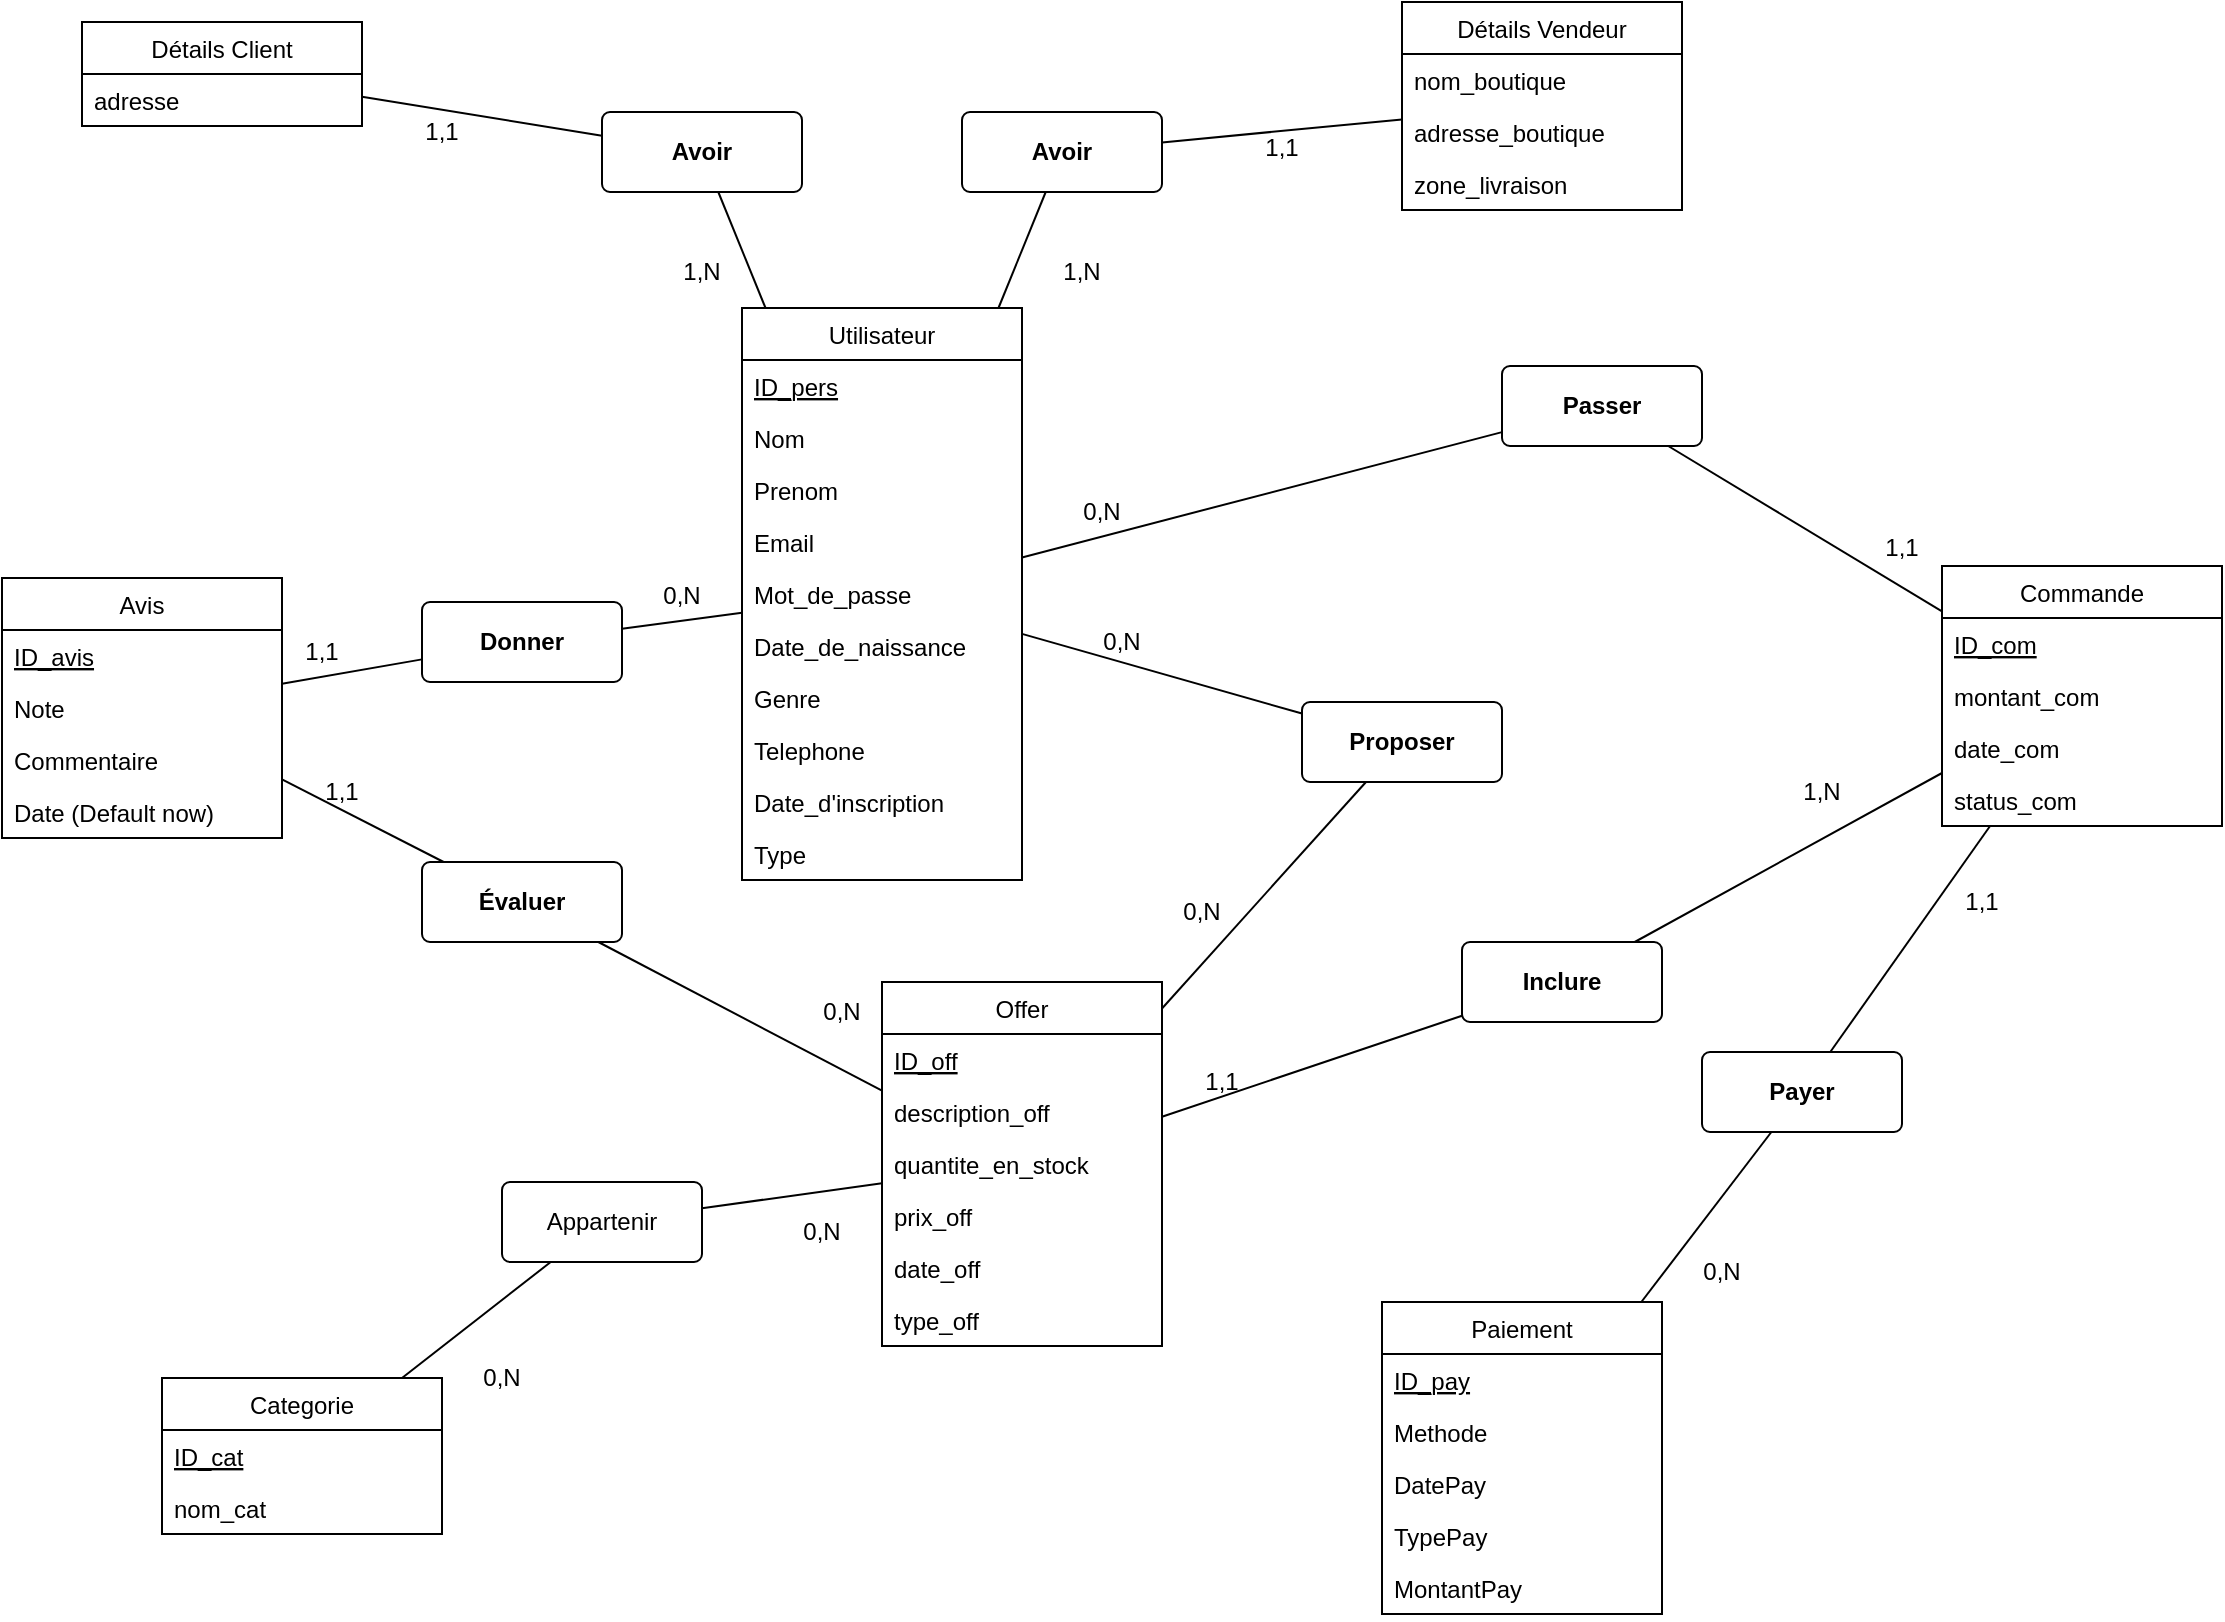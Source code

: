 <mxfile>
    <diagram id="hyXkK6m-YnXC-yvK3KlL" name="Page-1">
        <mxGraphModel dx="1733" dy="320" grid="1" gridSize="10" guides="1" tooltips="1" connect="1" arrows="1" fold="1" page="1" pageScale="1" pageWidth="1100" pageHeight="850" background="none" math="0" shadow="0">
            <root>
                <mxCell id="0"/>
                <mxCell id="1" parent="0"/>
                <mxCell id="340" value="&lt;strong&gt;Donner&lt;/strong&gt;" style="rounded=1;arcSize=10;whiteSpace=wrap;html=1;align=center;" parent="1" vertex="1">
                    <mxGeometry x="-180" y="330" width="100" height="40" as="geometry"/>
                </mxCell>
                <mxCell id="341" value="&lt;strong&gt;Évaluer&lt;/strong&gt;" style="rounded=1;arcSize=10;whiteSpace=wrap;html=1;align=center;" parent="1" vertex="1">
                    <mxGeometry x="-180" y="460" width="100" height="40" as="geometry"/>
                </mxCell>
                <mxCell id="343" value="Avis" style="swimlane;fontStyle=0;childLayout=stackLayout;horizontal=1;startSize=26;horizontalStack=0;resizeParent=1;resizeParentMax=0;resizeLast=0;collapsible=1;marginBottom=0;" parent="1" vertex="1">
                    <mxGeometry x="-390" y="318" width="140" height="130" as="geometry">
                        <mxRectangle x="-330" y="90" width="60" height="30" as="alternateBounds"/>
                    </mxGeometry>
                </mxCell>
                <mxCell id="344" value="ID_avis" style="text;strokeColor=none;fillColor=none;align=left;verticalAlign=top;spacingLeft=4;spacingRight=4;overflow=hidden;rotatable=0;points=[[0,0.5],[1,0.5]];portConstraint=eastwest;fontStyle=4" parent="343" vertex="1">
                    <mxGeometry y="26" width="140" height="26" as="geometry"/>
                </mxCell>
                <mxCell id="347" value="Note" style="text;strokeColor=none;fillColor=none;align=left;verticalAlign=top;spacingLeft=4;spacingRight=4;overflow=hidden;rotatable=0;points=[[0,0.5],[1,0.5]];portConstraint=eastwest;" parent="343" vertex="1">
                    <mxGeometry y="52" width="140" height="26" as="geometry"/>
                </mxCell>
                <mxCell id="348" value="Commentaire" style="text;strokeColor=none;fillColor=none;align=left;verticalAlign=top;spacingLeft=4;spacingRight=4;overflow=hidden;rotatable=0;points=[[0,0.5],[1,0.5]];portConstraint=eastwest;" parent="343" vertex="1">
                    <mxGeometry y="78" width="140" height="26" as="geometry"/>
                </mxCell>
                <mxCell id="349" value="Date (Default now)" style="text;strokeColor=none;fillColor=none;align=left;verticalAlign=top;spacingLeft=4;spacingRight=4;overflow=hidden;rotatable=0;points=[[0,0.5],[1,0.5]];portConstraint=eastwest;" parent="343" vertex="1">
                    <mxGeometry y="104" width="140" height="26" as="geometry"/>
                </mxCell>
                <mxCell id="470" style="edgeStyle=none;html=1;endArrow=none;endFill=0;" parent="1" source="350" target="457" edge="1">
                    <mxGeometry relative="1" as="geometry"/>
                </mxCell>
                <mxCell id="472" style="edgeStyle=none;html=1;endArrow=none;endFill=0;" parent="1" source="350" target="458" edge="1">
                    <mxGeometry relative="1" as="geometry"/>
                </mxCell>
                <mxCell id="350" value="Utilisateur" style="swimlane;fontStyle=0;childLayout=stackLayout;horizontal=1;startSize=26;horizontalStack=0;resizeParent=1;resizeParentMax=0;resizeLast=0;collapsible=1;marginBottom=0;" parent="1" vertex="1">
                    <mxGeometry x="-20" y="183" width="140" height="286" as="geometry"/>
                </mxCell>
                <mxCell id="351" value="ID_pers" style="text;strokeColor=none;fillColor=none;align=left;verticalAlign=top;spacingLeft=4;spacingRight=4;overflow=hidden;rotatable=0;points=[[0,0.5],[1,0.5]];portConstraint=eastwest;fontStyle=4" parent="350" vertex="1">
                    <mxGeometry y="26" width="140" height="26" as="geometry"/>
                </mxCell>
                <mxCell id="352" value="Nom" style="text;strokeColor=none;fillColor=none;align=left;verticalAlign=top;spacingLeft=4;spacingRight=4;overflow=hidden;rotatable=0;points=[[0,0.5],[1,0.5]];portConstraint=eastwest;" parent="350" vertex="1">
                    <mxGeometry y="52" width="140" height="26" as="geometry"/>
                </mxCell>
                <mxCell id="353" value="Prenom" style="text;strokeColor=none;fillColor=none;align=left;verticalAlign=top;spacingLeft=4;spacingRight=4;overflow=hidden;rotatable=0;points=[[0,0.5],[1,0.5]];portConstraint=eastwest;" parent="350" vertex="1">
                    <mxGeometry y="78" width="140" height="26" as="geometry"/>
                </mxCell>
                <mxCell id="355" value="Email" style="text;strokeColor=none;fillColor=none;align=left;verticalAlign=top;spacingLeft=4;spacingRight=4;overflow=hidden;rotatable=0;points=[[0,0.5],[1,0.5]];portConstraint=eastwest;" parent="350" vertex="1">
                    <mxGeometry y="104" width="140" height="26" as="geometry"/>
                </mxCell>
                <mxCell id="356" value="Mot_de_passe" style="text;strokeColor=none;fillColor=none;align=left;verticalAlign=top;spacingLeft=4;spacingRight=4;overflow=hidden;rotatable=0;points=[[0,0.5],[1,0.5]];portConstraint=eastwest;" parent="350" vertex="1">
                    <mxGeometry y="130" width="140" height="26" as="geometry"/>
                </mxCell>
                <mxCell id="478" value="Date_de_naissance" style="text;strokeColor=none;fillColor=none;align=left;verticalAlign=top;spacingLeft=4;spacingRight=4;overflow=hidden;rotatable=0;points=[[0,0.5],[1,0.5]];portConstraint=eastwest;" vertex="1" parent="350">
                    <mxGeometry y="156" width="140" height="26" as="geometry"/>
                </mxCell>
                <mxCell id="479" value="Genre" style="text;strokeColor=none;fillColor=none;align=left;verticalAlign=top;spacingLeft=4;spacingRight=4;overflow=hidden;rotatable=0;points=[[0,0.5],[1,0.5]];portConstraint=eastwest;" vertex="1" parent="350">
                    <mxGeometry y="182" width="140" height="26" as="geometry"/>
                </mxCell>
                <mxCell id="357" value="Telephone" style="text;strokeColor=none;fillColor=none;align=left;verticalAlign=top;spacingLeft=4;spacingRight=4;overflow=hidden;rotatable=0;points=[[0,0.5],[1,0.5]];portConstraint=eastwest;" parent="350" vertex="1">
                    <mxGeometry y="208" width="140" height="26" as="geometry"/>
                </mxCell>
                <mxCell id="358" value="Date_d'inscription" style="text;strokeColor=none;fillColor=none;align=left;verticalAlign=top;spacingLeft=4;spacingRight=4;overflow=hidden;rotatable=0;points=[[0,0.5],[1,0.5]];portConstraint=eastwest;" parent="350" vertex="1">
                    <mxGeometry y="234" width="140" height="26" as="geometry"/>
                </mxCell>
                <mxCell id="359" value="Type" style="text;strokeColor=none;fillColor=none;align=left;verticalAlign=top;spacingLeft=4;spacingRight=4;overflow=hidden;rotatable=0;points=[[0,0.5],[1,0.5]];portConstraint=eastwest;" parent="350" vertex="1">
                    <mxGeometry y="260" width="140" height="26" as="geometry"/>
                </mxCell>
                <mxCell id="360" value="Commande" style="swimlane;fontStyle=0;childLayout=stackLayout;horizontal=1;startSize=26;horizontalStack=0;resizeParent=1;resizeParentMax=0;resizeLast=0;collapsible=1;marginBottom=0;" parent="1" vertex="1">
                    <mxGeometry x="580" y="312" width="140" height="130" as="geometry"/>
                </mxCell>
                <mxCell id="361" value="ID_com" style="text;strokeColor=none;fillColor=none;align=left;verticalAlign=top;spacingLeft=4;spacingRight=4;overflow=hidden;rotatable=0;points=[[0,0.5],[1,0.5]];portConstraint=eastwest;fontStyle=4" parent="360" vertex="1">
                    <mxGeometry y="26" width="140" height="26" as="geometry"/>
                </mxCell>
                <mxCell id="365" value="montant_com" style="text;strokeColor=none;fillColor=none;align=left;verticalAlign=top;spacingLeft=4;spacingRight=4;overflow=hidden;rotatable=0;points=[[0,0.5],[1,0.5]];portConstraint=eastwest;" parent="360" vertex="1">
                    <mxGeometry y="52" width="140" height="26" as="geometry"/>
                </mxCell>
                <mxCell id="366" value="date_com" style="text;strokeColor=none;fillColor=none;align=left;verticalAlign=top;spacingLeft=4;spacingRight=4;overflow=hidden;rotatable=0;points=[[0,0.5],[1,0.5]];portConstraint=eastwest;" parent="360" vertex="1">
                    <mxGeometry y="78" width="140" height="26" as="geometry"/>
                </mxCell>
                <mxCell id="367" value="status_com" style="text;strokeColor=none;fillColor=none;align=left;verticalAlign=top;spacingLeft=4;spacingRight=4;overflow=hidden;rotatable=0;points=[[0,0.5],[1,0.5]];portConstraint=eastwest;" parent="360" vertex="1">
                    <mxGeometry y="104" width="140" height="26" as="geometry"/>
                </mxCell>
                <mxCell id="373" value="Offer" style="swimlane;fontStyle=0;childLayout=stackLayout;horizontal=1;startSize=26;horizontalStack=0;resizeParent=1;resizeParentMax=0;resizeLast=0;collapsible=1;marginBottom=0;" parent="1" vertex="1">
                    <mxGeometry x="50" y="520" width="140" height="182" as="geometry"/>
                </mxCell>
                <mxCell id="374" value="ID_off" style="text;strokeColor=none;fillColor=none;align=left;verticalAlign=top;spacingLeft=4;spacingRight=4;overflow=hidden;rotatable=0;points=[[0,0.5],[1,0.5]];portConstraint=eastwest;fontStyle=4" parent="373" vertex="1">
                    <mxGeometry y="26" width="140" height="26" as="geometry"/>
                </mxCell>
                <mxCell id="377" value="description_off" style="text;strokeColor=none;fillColor=none;align=left;verticalAlign=top;spacingLeft=4;spacingRight=4;overflow=hidden;rotatable=0;points=[[0,0.5],[1,0.5]];portConstraint=eastwest;" parent="373" vertex="1">
                    <mxGeometry y="52" width="140" height="26" as="geometry"/>
                </mxCell>
                <mxCell id="378" value="quantite_en_stock" style="text;strokeColor=none;fillColor=none;align=left;verticalAlign=top;spacingLeft=4;spacingRight=4;overflow=hidden;rotatable=0;points=[[0,0.5],[1,0.5]];portConstraint=eastwest;" parent="373" vertex="1">
                    <mxGeometry y="78" width="140" height="26" as="geometry"/>
                </mxCell>
                <mxCell id="379" value="prix_off" style="text;strokeColor=none;fillColor=none;align=left;verticalAlign=top;spacingLeft=4;spacingRight=4;overflow=hidden;rotatable=0;points=[[0,0.5],[1,0.5]];portConstraint=eastwest;" parent="373" vertex="1">
                    <mxGeometry y="104" width="140" height="26" as="geometry"/>
                </mxCell>
                <mxCell id="380" value="date_off" style="text;strokeColor=none;fillColor=none;align=left;verticalAlign=top;spacingLeft=4;spacingRight=4;overflow=hidden;rotatable=0;points=[[0,0.5],[1,0.5]];portConstraint=eastwest;" parent="373" vertex="1">
                    <mxGeometry y="130" width="140" height="26" as="geometry"/>
                </mxCell>
                <mxCell id="382" value="type_off" style="text;strokeColor=none;fillColor=none;align=left;verticalAlign=top;spacingLeft=4;spacingRight=4;overflow=hidden;rotatable=0;points=[[0,0.5],[1,0.5]];portConstraint=eastwest;" parent="373" vertex="1">
                    <mxGeometry y="156" width="140" height="26" as="geometry"/>
                </mxCell>
                <mxCell id="383" value="Paiement" style="swimlane;fontStyle=0;childLayout=stackLayout;horizontal=1;startSize=26;horizontalStack=0;resizeParent=1;resizeParentMax=0;resizeLast=0;collapsible=1;marginBottom=0;" parent="1" vertex="1">
                    <mxGeometry x="300" y="680" width="140" height="156" as="geometry"/>
                </mxCell>
                <mxCell id="384" value="ID_pay" style="text;strokeColor=none;fillColor=none;align=left;verticalAlign=top;spacingLeft=4;spacingRight=4;overflow=hidden;rotatable=0;points=[[0,0.5],[1,0.5]];portConstraint=eastwest;fontStyle=4" parent="383" vertex="1">
                    <mxGeometry y="26" width="140" height="26" as="geometry"/>
                </mxCell>
                <mxCell id="386" value="Methode" style="text;strokeColor=none;fillColor=none;align=left;verticalAlign=top;spacingLeft=4;spacingRight=4;overflow=hidden;rotatable=0;points=[[0,0.5],[1,0.5]];portConstraint=eastwest;" parent="383" vertex="1">
                    <mxGeometry y="52" width="140" height="26" as="geometry"/>
                </mxCell>
                <mxCell id="388" value="DatePay" style="text;strokeColor=none;fillColor=none;align=left;verticalAlign=top;spacingLeft=4;spacingRight=4;overflow=hidden;rotatable=0;points=[[0,0.5],[1,0.5]];portConstraint=eastwest;" parent="383" vertex="1">
                    <mxGeometry y="78" width="140" height="26" as="geometry"/>
                </mxCell>
                <mxCell id="389" value="TypePay" style="text;strokeColor=none;fillColor=none;align=left;verticalAlign=top;spacingLeft=4;spacingRight=4;overflow=hidden;rotatable=0;points=[[0,0.5],[1,0.5]];portConstraint=eastwest;" parent="383" vertex="1">
                    <mxGeometry y="104" width="140" height="26" as="geometry"/>
                </mxCell>
                <mxCell id="390" value="MontantPay" style="text;strokeColor=none;fillColor=none;align=left;verticalAlign=top;spacingLeft=4;spacingRight=4;overflow=hidden;rotatable=0;points=[[0,0.5],[1,0.5]];portConstraint=eastwest;" parent="383" vertex="1">
                    <mxGeometry y="130" width="140" height="26" as="geometry"/>
                </mxCell>
                <mxCell id="395" value="Categorie" style="swimlane;fontStyle=0;childLayout=stackLayout;horizontal=1;startSize=26;horizontalStack=0;resizeParent=1;resizeParentMax=0;resizeLast=0;collapsible=1;marginBottom=0;" parent="1" vertex="1">
                    <mxGeometry x="-310" y="718" width="140" height="78" as="geometry"/>
                </mxCell>
                <mxCell id="396" value="ID_cat" style="text;strokeColor=none;fillColor=none;align=left;verticalAlign=top;spacingLeft=4;spacingRight=4;overflow=hidden;rotatable=0;points=[[0,0.5],[1,0.5]];portConstraint=eastwest;fontStyle=4" parent="395" vertex="1">
                    <mxGeometry y="26" width="140" height="26" as="geometry"/>
                </mxCell>
                <mxCell id="397" value="nom_cat" style="text;strokeColor=none;fillColor=none;align=left;verticalAlign=top;spacingLeft=4;spacingRight=4;overflow=hidden;rotatable=0;points=[[0,0.5],[1,0.5]];portConstraint=eastwest;" parent="395" vertex="1">
                    <mxGeometry y="52" width="140" height="26" as="geometry"/>
                </mxCell>
                <mxCell id="399" value="&lt;strong&gt;Passer&lt;/strong&gt;" style="rounded=1;arcSize=10;whiteSpace=wrap;html=1;align=center;" parent="1" vertex="1">
                    <mxGeometry x="360" y="212" width="100" height="40" as="geometry"/>
                </mxCell>
                <mxCell id="400" value="&lt;strong&gt;Proposer&lt;/strong&gt;" style="rounded=1;arcSize=10;whiteSpace=wrap;html=1;align=center;" parent="1" vertex="1">
                    <mxGeometry x="260" y="380" width="100" height="40" as="geometry"/>
                </mxCell>
                <mxCell id="402" style="edgeStyle=none;html=1;endArrow=none;endFill=0;" parent="1" source="343" target="341" edge="1">
                    <mxGeometry relative="1" as="geometry">
                        <mxPoint x="-250" y="383" as="sourcePoint"/>
                    </mxGeometry>
                </mxCell>
                <mxCell id="410" style="edgeStyle=none;html=1;endArrow=none;endFill=0;" parent="1" source="395" target="456" edge="1">
                    <mxGeometry relative="1" as="geometry">
                        <mxPoint x="-170" y="635" as="targetPoint"/>
                    </mxGeometry>
                </mxCell>
                <mxCell id="411" style="edgeStyle=none;html=1;endArrow=none;endFill=0;" parent="1" source="373" target="341" edge="1">
                    <mxGeometry relative="1" as="geometry"/>
                </mxCell>
                <mxCell id="413" style="edgeStyle=none;html=1;endArrow=none;endFill=0;" parent="1" source="350" target="399" edge="1">
                    <mxGeometry relative="1" as="geometry"/>
                </mxCell>
                <mxCell id="414" style="edgeStyle=none;html=1;endArrow=none;endFill=0;" parent="1" source="360" target="399" edge="1">
                    <mxGeometry relative="1" as="geometry">
                        <mxPoint x="580" y="377" as="sourcePoint"/>
                    </mxGeometry>
                </mxCell>
                <mxCell id="415" style="edgeStyle=none;html=1;endArrow=none;endFill=0;" parent="1" source="350" target="400" edge="1">
                    <mxGeometry relative="1" as="geometry"/>
                </mxCell>
                <mxCell id="416" style="edgeStyle=none;html=1;endArrow=none;endFill=0;" parent="1" source="373" target="400" edge="1">
                    <mxGeometry relative="1" as="geometry">
                        <mxPoint x="150" y="585" as="sourcePoint"/>
                    </mxGeometry>
                </mxCell>
                <mxCell id="417" value="&lt;strong&gt;Inclure&lt;/strong&gt;" style="rounded=1;arcSize=10;whiteSpace=wrap;html=1;align=center;" parent="1" vertex="1">
                    <mxGeometry x="340" y="500" width="100" height="40" as="geometry"/>
                </mxCell>
                <mxCell id="418" style="edgeStyle=none;html=1;endArrow=none;endFill=0;" parent="1" source="373" target="417" edge="1">
                    <mxGeometry relative="1" as="geometry"/>
                </mxCell>
                <mxCell id="419" style="edgeStyle=none;html=1;endArrow=none;endFill=0;" parent="1" source="360" target="417" edge="1">
                    <mxGeometry relative="1" as="geometry">
                        <mxPoint x="580" y="404.077" as="sourcePoint"/>
                    </mxGeometry>
                </mxCell>
                <mxCell id="420" value="&lt;strong&gt;Payer&lt;/strong&gt;" style="rounded=1;arcSize=10;whiteSpace=wrap;html=1;align=center;" parent="1" vertex="1">
                    <mxGeometry x="460" y="555" width="100" height="40" as="geometry"/>
                </mxCell>
                <mxCell id="421" style="edgeStyle=none;html=1;endArrow=none;endFill=0;" parent="1" source="383" target="420" edge="1">
                    <mxGeometry relative="1" as="geometry">
                        <mxPoint x="340" y="715" as="sourcePoint"/>
                    </mxGeometry>
                </mxCell>
                <mxCell id="422" style="edgeStyle=none;html=1;endArrow=none;endFill=0;" parent="1" source="360" target="420" edge="1">
                    <mxGeometry relative="1" as="geometry">
                        <mxPoint x="580" y="403" as="sourcePoint"/>
                    </mxGeometry>
                </mxCell>
                <mxCell id="424" style="edgeStyle=none;html=1;endArrow=none;endFill=0;" parent="1" source="373" target="456" edge="1">
                    <mxGeometry relative="1" as="geometry">
                        <mxPoint x="-90" y="619" as="targetPoint"/>
                    </mxGeometry>
                </mxCell>
                <mxCell id="432" style="edgeStyle=none;html=1;endArrow=none;endFill=0;" parent="1" source="343" target="340" edge="1">
                    <mxGeometry relative="1" as="geometry">
                        <mxPoint x="-250" y="383" as="sourcePoint"/>
                    </mxGeometry>
                </mxCell>
                <mxCell id="433" style="edgeStyle=none;html=1;endArrow=none;endFill=0;" parent="1" source="350" target="340" edge="1">
                    <mxGeometry relative="1" as="geometry"/>
                </mxCell>
                <mxCell id="440" value="0,N" style="text;html=1;strokeColor=none;fillColor=none;align=center;verticalAlign=middle;whiteSpace=wrap;rounded=0;" parent="1" vertex="1">
                    <mxGeometry x="-80" y="312" width="60" height="30" as="geometry"/>
                </mxCell>
                <mxCell id="442" value="1,1" style="text;html=1;strokeColor=none;fillColor=none;align=center;verticalAlign=middle;whiteSpace=wrap;rounded=0;" parent="1" vertex="1">
                    <mxGeometry x="-260" y="340" width="60" height="30" as="geometry"/>
                </mxCell>
                <mxCell id="443" value="0,N" style="text;html=1;strokeColor=none;fillColor=none;align=center;verticalAlign=middle;whiteSpace=wrap;rounded=0;" parent="1" vertex="1">
                    <mxGeometry x="140" y="335" width="60" height="30" as="geometry"/>
                </mxCell>
                <mxCell id="444" value="1,1" style="text;html=1;strokeColor=none;fillColor=none;align=center;verticalAlign=middle;whiteSpace=wrap;rounded=0;" parent="1" vertex="1">
                    <mxGeometry x="190" y="555" width="60" height="30" as="geometry"/>
                </mxCell>
                <mxCell id="445" value="0,N" style="text;html=1;strokeColor=none;fillColor=none;align=center;verticalAlign=middle;whiteSpace=wrap;rounded=0;" parent="1" vertex="1">
                    <mxGeometry x="-170" y="703" width="60" height="30" as="geometry"/>
                </mxCell>
                <mxCell id="446" value="0,N" style="text;html=1;strokeColor=none;fillColor=none;align=center;verticalAlign=middle;whiteSpace=wrap;rounded=0;" parent="1" vertex="1">
                    <mxGeometry x="-10" y="630" width="60" height="30" as="geometry"/>
                </mxCell>
                <mxCell id="447" value="1,N" style="text;html=1;strokeColor=none;fillColor=none;align=center;verticalAlign=middle;whiteSpace=wrap;rounded=0;" parent="1" vertex="1">
                    <mxGeometry x="490" y="410" width="60" height="30" as="geometry"/>
                </mxCell>
                <mxCell id="448" value="0,N" style="text;html=1;strokeColor=none;fillColor=none;align=center;verticalAlign=middle;whiteSpace=wrap;rounded=0;" parent="1" vertex="1">
                    <mxGeometry x="180" y="470" width="60" height="30" as="geometry"/>
                </mxCell>
                <mxCell id="449" value="0,N" style="text;html=1;strokeColor=none;fillColor=none;align=center;verticalAlign=middle;whiteSpace=wrap;rounded=0;" parent="1" vertex="1">
                    <mxGeometry x="130" y="270" width="60" height="30" as="geometry"/>
                </mxCell>
                <mxCell id="450" value="1,1" style="text;html=1;strokeColor=none;fillColor=none;align=center;verticalAlign=middle;whiteSpace=wrap;rounded=0;" parent="1" vertex="1">
                    <mxGeometry x="530" y="288" width="60" height="30" as="geometry"/>
                </mxCell>
                <mxCell id="451" value="1,1" style="text;html=1;strokeColor=none;fillColor=none;align=center;verticalAlign=middle;whiteSpace=wrap;rounded=0;" parent="1" vertex="1">
                    <mxGeometry x="570" y="465" width="60" height="30" as="geometry"/>
                </mxCell>
                <mxCell id="453" value="0,N" style="text;html=1;strokeColor=none;fillColor=none;align=center;verticalAlign=middle;whiteSpace=wrap;rounded=0;" parent="1" vertex="1">
                    <mxGeometry x="440" y="650" width="60" height="30" as="geometry"/>
                </mxCell>
                <mxCell id="454" value="1,1" style="text;html=1;strokeColor=none;fillColor=none;align=center;verticalAlign=middle;whiteSpace=wrap;rounded=0;" parent="1" vertex="1">
                    <mxGeometry x="-250" y="410" width="60" height="30" as="geometry"/>
                </mxCell>
                <mxCell id="455" value="0,N" style="text;html=1;strokeColor=none;fillColor=none;align=center;verticalAlign=middle;whiteSpace=wrap;rounded=0;" parent="1" vertex="1">
                    <mxGeometry y="520" width="60" height="30" as="geometry"/>
                </mxCell>
                <mxCell id="456" value="&lt;span style=&quot;&quot;&gt;Appartenir&lt;/span&gt;" style="rounded=1;arcSize=10;whiteSpace=wrap;html=1;align=center;" parent="1" vertex="1">
                    <mxGeometry x="-140" y="620" width="100" height="40" as="geometry"/>
                </mxCell>
                <mxCell id="471" style="edgeStyle=none;html=1;endArrow=none;endFill=0;" parent="1" source="457" target="459" edge="1">
                    <mxGeometry relative="1" as="geometry"/>
                </mxCell>
                <mxCell id="457" value="&lt;b&gt;Avoir&lt;/b&gt;" style="rounded=1;arcSize=10;whiteSpace=wrap;html=1;align=center;" parent="1" vertex="1">
                    <mxGeometry x="-90" y="85" width="100" height="40" as="geometry"/>
                </mxCell>
                <mxCell id="473" style="edgeStyle=none;html=1;endArrow=none;endFill=0;" parent="1" source="458" target="464" edge="1">
                    <mxGeometry relative="1" as="geometry"/>
                </mxCell>
                <mxCell id="458" value="&lt;b&gt;Avoir&lt;/b&gt;" style="rounded=1;arcSize=10;whiteSpace=wrap;html=1;align=center;" parent="1" vertex="1">
                    <mxGeometry x="90" y="85" width="100" height="40" as="geometry"/>
                </mxCell>
                <mxCell id="459" value="Détails Client" style="swimlane;fontStyle=0;childLayout=stackLayout;horizontal=1;startSize=26;horizontalStack=0;resizeParent=1;resizeParentMax=0;resizeLast=0;collapsible=1;marginBottom=0;" parent="1" vertex="1">
                    <mxGeometry x="-350" y="40" width="140" height="52" as="geometry">
                        <mxRectangle x="-330" y="90" width="60" height="30" as="alternateBounds"/>
                    </mxGeometry>
                </mxCell>
                <mxCell id="460" value="adresse" style="text;strokeColor=none;fillColor=none;align=left;verticalAlign=top;spacingLeft=4;spacingRight=4;overflow=hidden;rotatable=0;points=[[0,0.5],[1,0.5]];portConstraint=eastwest;fontStyle=0" parent="459" vertex="1">
                    <mxGeometry y="26" width="140" height="26" as="geometry"/>
                </mxCell>
                <mxCell id="464" value="Détails Vendeur" style="swimlane;fontStyle=0;childLayout=stackLayout;horizontal=1;startSize=26;horizontalStack=0;resizeParent=1;resizeParentMax=0;resizeLast=0;collapsible=1;marginBottom=0;" parent="1" vertex="1">
                    <mxGeometry x="310" y="30" width="140" height="104" as="geometry">
                        <mxRectangle x="-330" y="90" width="60" height="30" as="alternateBounds"/>
                    </mxGeometry>
                </mxCell>
                <mxCell id="466" value="nom_boutique " style="text;strokeColor=none;fillColor=none;align=left;verticalAlign=top;spacingLeft=4;spacingRight=4;overflow=hidden;rotatable=0;points=[[0,0.5],[1,0.5]];portConstraint=eastwest;" parent="464" vertex="1">
                    <mxGeometry y="26" width="140" height="26" as="geometry"/>
                </mxCell>
                <mxCell id="468" value="adresse_boutique " style="text;strokeColor=none;fillColor=none;align=left;verticalAlign=top;spacingLeft=4;spacingRight=4;overflow=hidden;rotatable=0;points=[[0,0.5],[1,0.5]];portConstraint=eastwest;" parent="464" vertex="1">
                    <mxGeometry y="52" width="140" height="26" as="geometry"/>
                </mxCell>
                <mxCell id="480" value="zone_livraison" style="text;strokeColor=none;fillColor=none;align=left;verticalAlign=top;spacingLeft=4;spacingRight=4;overflow=hidden;rotatable=0;points=[[0,0.5],[1,0.5]];portConstraint=eastwest;" vertex="1" parent="464">
                    <mxGeometry y="78" width="140" height="26" as="geometry"/>
                </mxCell>
                <mxCell id="474" value="1,N" style="text;html=1;strokeColor=none;fillColor=none;align=center;verticalAlign=middle;whiteSpace=wrap;rounded=0;" parent="1" vertex="1">
                    <mxGeometry x="-70" y="150" width="60" height="30" as="geometry"/>
                </mxCell>
                <mxCell id="475" value="1,N" style="text;html=1;strokeColor=none;fillColor=none;align=center;verticalAlign=middle;whiteSpace=wrap;rounded=0;" parent="1" vertex="1">
                    <mxGeometry x="120" y="150" width="60" height="30" as="geometry"/>
                </mxCell>
                <mxCell id="476" value="1,1" style="text;html=1;strokeColor=none;fillColor=none;align=center;verticalAlign=middle;whiteSpace=wrap;rounded=0;" parent="1" vertex="1">
                    <mxGeometry x="-200" y="80" width="60" height="30" as="geometry"/>
                </mxCell>
                <mxCell id="477" value="1,1" style="text;html=1;strokeColor=none;fillColor=none;align=center;verticalAlign=middle;whiteSpace=wrap;rounded=0;" parent="1" vertex="1">
                    <mxGeometry x="220" y="88" width="60" height="30" as="geometry"/>
                </mxCell>
            </root>
        </mxGraphModel>
    </diagram>
</mxfile>